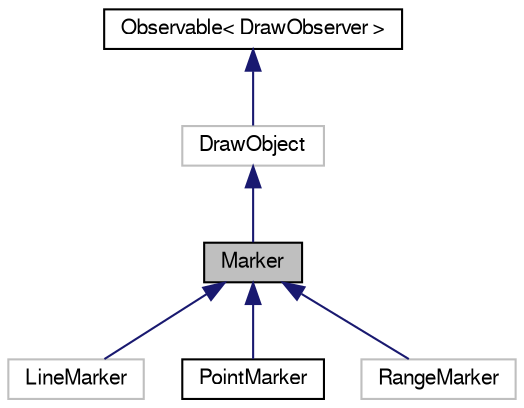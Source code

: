 digraph G
{
  bgcolor="transparent";
  edge [fontname="FreeSans",fontsize="10",labelfontname="FreeSans",labelfontsize="10"];
  node [fontname="FreeSans",fontsize="10",shape=record];
  Node1 [label="Marker",height=0.2,width=0.4,color="black", fillcolor="grey75", style="filled" fontcolor="black"];
  Node2 -> Node1 [dir=back,color="midnightblue",fontsize="10",style="solid",fontname="FreeSans"];
  Node2 [label="DrawObject",height=0.2,width=0.4,color="grey75"];
  Node3 -> Node2 [dir=back,color="midnightblue",fontsize="10",style="solid",fontname="FreeSans"];
  Node3 [label="Observable\< DrawObserver \>",height=0.2,width=0.4,color="black",URL="$classObservable.html"];
  Node1 -> Node4 [dir=back,color="midnightblue",fontsize="10",style="solid",fontname="FreeSans"];
  Node4 [label="LineMarker",height=0.2,width=0.4,color="grey75"];
  Node1 -> Node5 [dir=back,color="midnightblue",fontsize="10",style="solid",fontname="FreeSans"];
  Node5 [label="PointMarker",height=0.2,width=0.4,color="black",URL="$classPointMarker.html"];
  Node1 -> Node6 [dir=back,color="midnightblue",fontsize="10",style="solid",fontname="FreeSans"];
  Node6 [label="RangeMarker",height=0.2,width=0.4,color="grey75"];
}
